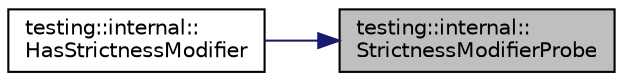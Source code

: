 digraph "testing::internal::StrictnessModifierProbe"
{
 // LATEX_PDF_SIZE
  bgcolor="transparent";
  edge [fontname="Helvetica",fontsize="10",labelfontname="Helvetica",labelfontsize="10"];
  node [fontname="Helvetica",fontsize="10",shape=record];
  rankdir="RL";
  Node1 [label="testing::internal::\lStrictnessModifierProbe",height=0.2,width=0.4,color="black", fillcolor="grey75", style="filled", fontcolor="black",tooltip=" "];
  Node1 -> Node2 [dir="back",color="midnightblue",fontsize="10",style="solid",fontname="Helvetica"];
  Node2 [label="testing::internal::\lHasStrictnessModifier",height=0.2,width=0.4,color="black",URL="$namespacetesting_1_1internal.html#ae1f41ca6a1393a5f0117f09f97139f96",tooltip=" "];
}
